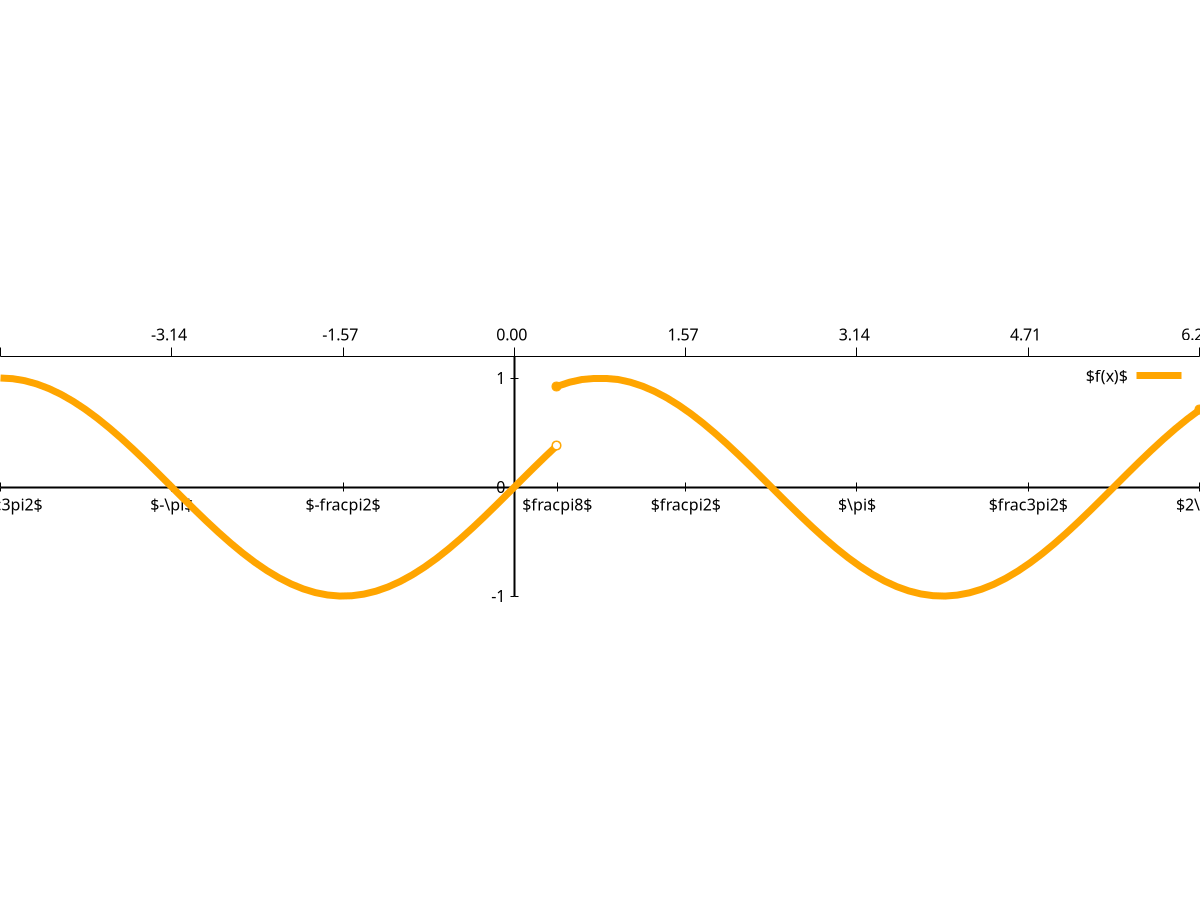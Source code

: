 set terminal epslatex font 8 color colortext size 15.5cm,3.5cm
set output 'GNUwykres-gnuplottex-fig10.tex'
set xrange [-3*pi/2:2*pi]
set yrange [-1:1.2]
set ytics 1
set xtics 1
set size ratio 0.2000805
set xzeroaxis lt 1 lw 2 lc rgb 'black'
set yzeroaxis lt 1 lw 2 lc rgb 'black'
set border 0
set xtics axis
set ytics axis
set xtics ('$-\frac{3\pi}{2}$' -3*pi/2,'$-\pi$' -pi,\
 '$-\frac{\pi}{2}$' -pi/2, '$\frac{\pi}{2}$' pi/2, '$\pi$' pi,\
 '$\frac{3\pi}{2}$' 3*pi/2, '$2\pi$' 2*pi, '$\frac{\pi}{8}$' pi/8)\
  scale 0.5 offset 0,0.4
set ytics scale 0.5
set format xy '%.0f'
set format x2 '%.2f'
set x2tics scale 1 offset -0.3,-0.4
set x2tics out pi/2
set arrow from -1.5*pi,1.2 to 2*pi,1.2 nohead lt 2 lc 0
set key right top
#set style arrow 1 head filled size screen 0.015,10,35 linewidth 1 lt 2 lc rgb "red"
#set arrow from -2,-1.5 to 3,1 arrowstyle 1
#set style arrow 2 nohead lt 5 lc rgb "green"
#set arrow from -3,-1 to 5,0.5 arrowstyle 2
set bmargin 0
set lmargin 0
set rmargin 0
plot (x<0.4)?sin(x):1/0 t '$f(x)$' lc rgb 'orange' lw 7,\
(x>=0.39 && x<=2*pi)?cos(x-pi/4):1/0 t '' lc rgb 'orange' lw 7 lt 1,\
"<echo '0.39 0.38'" w points pt 7 lc rgb 'orange' ps 1.5 t "",\
"<echo '0.39 0.38'" w points pt 7 lc rgb 'white' ps 1 t "",\
"<echo '0.39 0.92'" w points pt 7 lc rgb 'orange' ps 1.5 t "",\
"<echo '6.28 0.707'" w points pt 7 lc rgb 'orange' ps 1.5 t ""
